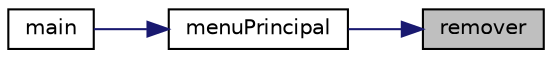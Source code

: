 digraph "remover"
{
 // LATEX_PDF_SIZE
  edge [fontname="Helvetica",fontsize="10",labelfontname="Helvetica",labelfontsize="10"];
  node [fontname="Helvetica",fontsize="10",shape=record];
  rankdir="RL";
  Node1 [label="remover",height=0.2,width=0.4,color="black", fillcolor="grey75", style="filled", fontcolor="black",tooltip="funcao para remover o cliente"];
  Node1 -> Node2 [dir="back",color="midnightblue",fontsize="10",style="solid"];
  Node2 [label="menuPrincipal",height=0.2,width=0.4,color="black", fillcolor="white", style="filled",URL="$ListaLigada_8c.html#a0bb74a8b4a29008967c6d101ddd60701",tooltip="Função que imprime o menu do programa."];
  Node2 -> Node3 [dir="back",color="midnightblue",fontsize="10",style="solid"];
  Node3 [label="main",height=0.2,width=0.4,color="black", fillcolor="white", style="filled",URL="$main_8c.html#a0ddf1224851353fc92bfbff6f499fa97",tooltip="Função principal que vai correr outras funções como (Ler base de dados / Menu Principal / Guardar Bas..."];
}
